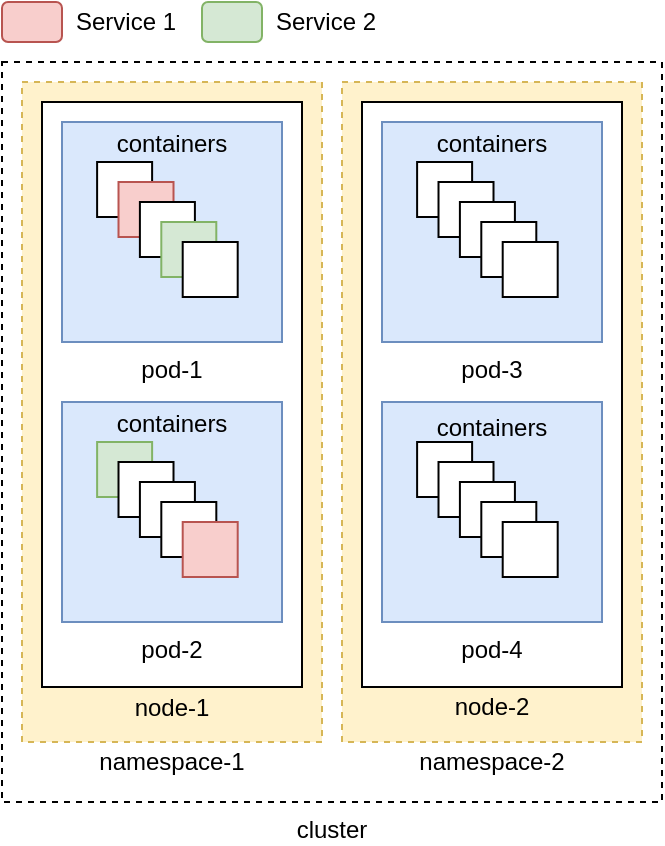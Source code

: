 <mxfile version="24.4.8" type="device" pages="2">
  <diagram name="cluster" id="pKqm0DnqSHpwoGZbh5PU">
    <mxGraphModel dx="712" dy="1055" grid="1" gridSize="10" guides="1" tooltips="1" connect="1" arrows="1" fold="1" page="1" pageScale="1" pageWidth="850" pageHeight="1100" math="0" shadow="0">
      <root>
        <mxCell id="0" />
        <mxCell id="1" parent="0" />
        <mxCell id="Q1HTEA4Dha0VoTKqGhZd-123" value="Service 1" style="rounded=1;html=1;fillColor=#f8cecc;strokeColor=#b85450;labelPosition=right;verticalLabelPosition=middle;align=left;verticalAlign=middle;spacingLeft=5;" parent="1" vertex="1">
          <mxGeometry x="150" y="120" width="30" height="20" as="geometry" />
        </mxCell>
        <mxCell id="Q1HTEA4Dha0VoTKqGhZd-122" value="Service 2" style="rounded=1;html=1;fillColor=#d5e8d4;strokeColor=#82b366;labelPosition=right;verticalLabelPosition=middle;align=left;verticalAlign=middle;spacingLeft=5;" parent="1" vertex="1">
          <mxGeometry x="250" y="120" width="30" height="20" as="geometry" />
        </mxCell>
        <mxCell id="Q1HTEA4Dha0VoTKqGhZd-11" value="cluster" style="rounded=0;whiteSpace=wrap;html=1;verticalAlign=top;labelPosition=center;verticalLabelPosition=bottom;align=center;dashed=1;" parent="1" vertex="1">
          <mxGeometry x="150" y="150" width="330" height="370" as="geometry" />
        </mxCell>
        <mxCell id="Q1HTEA4Dha0VoTKqGhZd-29" value="namespace-1" style="rounded=0;whiteSpace=wrap;html=1;verticalAlign=top;labelPosition=center;verticalLabelPosition=bottom;align=center;dashed=1;fillColor=#fff2cc;strokeColor=#d6b656;spacing=0;spacingTop=-2;" parent="1" vertex="1">
          <mxGeometry x="160" y="160" width="150" height="330" as="geometry" />
        </mxCell>
        <mxCell id="Q1HTEA4Dha0VoTKqGhZd-78" value="" style="group;spacingTop=-2;spacing=0;" parent="1" vertex="1" connectable="0">
          <mxGeometry x="170" y="170" width="130" height="292.5" as="geometry" />
        </mxCell>
        <mxCell id="Q1HTEA4Dha0VoTKqGhZd-47" value="node-1" style="rounded=0;whiteSpace=wrap;html=1;labelPosition=center;verticalLabelPosition=bottom;align=center;verticalAlign=top;spacing=0;spacingTop=-2;" parent="Q1HTEA4Dha0VoTKqGhZd-78" vertex="1">
          <mxGeometry width="130" height="292.5" as="geometry" />
        </mxCell>
        <mxCell id="Q1HTEA4Dha0VoTKqGhZd-76" value="" style="group;labelPosition=center;verticalLabelPosition=top;align=center;verticalAlign=bottom;" parent="Q1HTEA4Dha0VoTKqGhZd-78" vertex="1" connectable="0">
          <mxGeometry x="10.003" y="150" width="110" height="110" as="geometry" />
        </mxCell>
        <mxCell id="Q1HTEA4Dha0VoTKqGhZd-69" value="pod-2" style="whiteSpace=wrap;html=1;aspect=fixed;labelPosition=center;verticalLabelPosition=bottom;align=center;verticalAlign=top;fillColor=#dae8fc;strokeColor=#6c8ebf;" parent="Q1HTEA4Dha0VoTKqGhZd-76" vertex="1">
          <mxGeometry width="110" height="110" as="geometry" />
        </mxCell>
        <mxCell id="Q1HTEA4Dha0VoTKqGhZd-70" value="containers" style="group;labelPosition=center;verticalLabelPosition=top;align=center;verticalAlign=bottom;" parent="Q1HTEA4Dha0VoTKqGhZd-76" vertex="1" connectable="0">
          <mxGeometry x="17.554" y="20" width="74.892" height="70" as="geometry" />
        </mxCell>
        <mxCell id="Q1HTEA4Dha0VoTKqGhZd-71" value="" style="whiteSpace=wrap;html=1;aspect=fixed;fillColor=#d5e8d4;strokeColor=#82b366;" parent="Q1HTEA4Dha0VoTKqGhZd-70" vertex="1">
          <mxGeometry width="27.5" height="27.5" as="geometry" />
        </mxCell>
        <mxCell id="Q1HTEA4Dha0VoTKqGhZd-72" value="" style="whiteSpace=wrap;html=1;aspect=fixed;" parent="Q1HTEA4Dha0VoTKqGhZd-70" vertex="1">
          <mxGeometry x="10.699" y="10" width="27.5" height="27.5" as="geometry" />
        </mxCell>
        <mxCell id="Q1HTEA4Dha0VoTKqGhZd-73" value="&lt;div&gt;&lt;/div&gt;" style="whiteSpace=wrap;html=1;aspect=fixed;labelPosition=center;verticalLabelPosition=bottom;align=center;verticalAlign=top;" parent="Q1HTEA4Dha0VoTKqGhZd-70" vertex="1">
          <mxGeometry x="21.398" y="20" width="27.5" height="27.5" as="geometry" />
        </mxCell>
        <mxCell id="Q1HTEA4Dha0VoTKqGhZd-74" value="" style="whiteSpace=wrap;html=1;aspect=fixed;labelPosition=center;verticalLabelPosition=bottom;align=center;verticalAlign=top;" parent="Q1HTEA4Dha0VoTKqGhZd-70" vertex="1">
          <mxGeometry x="32.096" y="30" width="27.5" height="27.5" as="geometry" />
        </mxCell>
        <mxCell id="Q1HTEA4Dha0VoTKqGhZd-75" value="" style="whiteSpace=wrap;html=1;aspect=fixed;labelPosition=center;verticalLabelPosition=bottom;align=center;verticalAlign=top;fillColor=#f8cecc;strokeColor=#b85450;" parent="Q1HTEA4Dha0VoTKqGhZd-70" vertex="1">
          <mxGeometry x="42.795" y="40" width="27.5" height="27.5" as="geometry" />
        </mxCell>
        <mxCell id="Q1HTEA4Dha0VoTKqGhZd-77" value="" style="group" parent="Q1HTEA4Dha0VoTKqGhZd-78" vertex="1" connectable="0">
          <mxGeometry x="10" y="10" width="110" height="110" as="geometry" />
        </mxCell>
        <mxCell id="Q1HTEA4Dha0VoTKqGhZd-16" value="pod-1" style="whiteSpace=wrap;html=1;aspect=fixed;labelPosition=center;verticalLabelPosition=bottom;align=center;verticalAlign=top;fillColor=#dae8fc;strokeColor=#6c8ebf;" parent="Q1HTEA4Dha0VoTKqGhZd-77" vertex="1">
          <mxGeometry width="110" height="110" as="geometry" />
        </mxCell>
        <mxCell id="Q1HTEA4Dha0VoTKqGhZd-48" value="containers" style="group;labelPosition=center;verticalLabelPosition=top;align=center;verticalAlign=bottom;" parent="Q1HTEA4Dha0VoTKqGhZd-77" vertex="1" connectable="0">
          <mxGeometry x="17.554" y="20" width="74.892" height="70" as="geometry" />
        </mxCell>
        <mxCell id="Q1HTEA4Dha0VoTKqGhZd-49" value="" style="whiteSpace=wrap;html=1;aspect=fixed;" parent="Q1HTEA4Dha0VoTKqGhZd-48" vertex="1">
          <mxGeometry width="27.5" height="27.5" as="geometry" />
        </mxCell>
        <mxCell id="Q1HTEA4Dha0VoTKqGhZd-50" value="" style="whiteSpace=wrap;html=1;aspect=fixed;fillColor=#f8cecc;strokeColor=#b85450;" parent="Q1HTEA4Dha0VoTKqGhZd-48" vertex="1">
          <mxGeometry x="10.699" y="10" width="27.5" height="27.5" as="geometry" />
        </mxCell>
        <mxCell id="Q1HTEA4Dha0VoTKqGhZd-51" value="&lt;div&gt;&lt;/div&gt;" style="whiteSpace=wrap;html=1;aspect=fixed;labelPosition=center;verticalLabelPosition=bottom;align=center;verticalAlign=top;" parent="Q1HTEA4Dha0VoTKqGhZd-48" vertex="1">
          <mxGeometry x="21.398" y="20" width="27.5" height="27.5" as="geometry" />
        </mxCell>
        <mxCell id="Q1HTEA4Dha0VoTKqGhZd-52" value="" style="whiteSpace=wrap;html=1;aspect=fixed;labelPosition=center;verticalLabelPosition=bottom;align=center;verticalAlign=top;fillColor=#d5e8d4;strokeColor=#82b366;" parent="Q1HTEA4Dha0VoTKqGhZd-48" vertex="1">
          <mxGeometry x="32.096" y="30" width="27.5" height="27.5" as="geometry" />
        </mxCell>
        <mxCell id="Q1HTEA4Dha0VoTKqGhZd-53" value="" style="whiteSpace=wrap;html=1;aspect=fixed;labelPosition=center;verticalLabelPosition=bottom;align=center;verticalAlign=top;" parent="Q1HTEA4Dha0VoTKqGhZd-48" vertex="1">
          <mxGeometry x="42.795" y="40" width="27.5" height="27.5" as="geometry" />
        </mxCell>
        <mxCell id="Q1HTEA4Dha0VoTKqGhZd-99" value="namespace-2" style="rounded=0;whiteSpace=wrap;html=1;verticalAlign=top;labelPosition=center;verticalLabelPosition=bottom;align=center;dashed=1;fillColor=#fff2cc;strokeColor=#d6b656;spacing=0;spacingTop=-2;" parent="1" vertex="1">
          <mxGeometry x="320" y="160" width="150" height="330" as="geometry" />
        </mxCell>
        <mxCell id="Q1HTEA4Dha0VoTKqGhZd-100" value="node-2" style="group;labelPosition=center;verticalLabelPosition=bottom;align=center;verticalAlign=top;spacing=0;spacingTop=-2;" parent="1" vertex="1" connectable="0">
          <mxGeometry x="330" y="170" width="130" height="292.5" as="geometry" />
        </mxCell>
        <mxCell id="Q1HTEA4Dha0VoTKqGhZd-101" value="" style="rounded=0;whiteSpace=wrap;html=1;" parent="Q1HTEA4Dha0VoTKqGhZd-100" vertex="1">
          <mxGeometry width="130" height="292.5" as="geometry" />
        </mxCell>
        <mxCell id="Q1HTEA4Dha0VoTKqGhZd-102" value="" style="group" parent="Q1HTEA4Dha0VoTKqGhZd-100" vertex="1" connectable="0">
          <mxGeometry x="10.003" y="150" width="110" height="110" as="geometry" />
        </mxCell>
        <mxCell id="Q1HTEA4Dha0VoTKqGhZd-103" value="pod-4" style="whiteSpace=wrap;html=1;aspect=fixed;labelPosition=center;verticalLabelPosition=bottom;align=center;verticalAlign=top;fillColor=#dae8fc;strokeColor=#6c8ebf;" parent="Q1HTEA4Dha0VoTKqGhZd-102" vertex="1">
          <mxGeometry width="110" height="110" as="geometry" />
        </mxCell>
        <mxCell id="Q1HTEA4Dha0VoTKqGhZd-104" value="containers" style="group;labelPosition=center;verticalLabelPosition=top;align=center;verticalAlign=bottom;spacing=0;spacingTop=-2;" parent="Q1HTEA4Dha0VoTKqGhZd-102" vertex="1" connectable="0">
          <mxGeometry x="17.554" y="20" width="74.892" height="70" as="geometry" />
        </mxCell>
        <mxCell id="Q1HTEA4Dha0VoTKqGhZd-105" value="" style="whiteSpace=wrap;html=1;aspect=fixed;" parent="Q1HTEA4Dha0VoTKqGhZd-104" vertex="1">
          <mxGeometry width="27.5" height="27.5" as="geometry" />
        </mxCell>
        <mxCell id="Q1HTEA4Dha0VoTKqGhZd-106" value="" style="whiteSpace=wrap;html=1;aspect=fixed;" parent="Q1HTEA4Dha0VoTKqGhZd-104" vertex="1">
          <mxGeometry x="10.699" y="10" width="27.5" height="27.5" as="geometry" />
        </mxCell>
        <mxCell id="Q1HTEA4Dha0VoTKqGhZd-107" value="&lt;div&gt;&lt;/div&gt;" style="whiteSpace=wrap;html=1;aspect=fixed;labelPosition=center;verticalLabelPosition=bottom;align=center;verticalAlign=top;" parent="Q1HTEA4Dha0VoTKqGhZd-104" vertex="1">
          <mxGeometry x="21.398" y="20" width="27.5" height="27.5" as="geometry" />
        </mxCell>
        <mxCell id="Q1HTEA4Dha0VoTKqGhZd-108" value="" style="whiteSpace=wrap;html=1;aspect=fixed;labelPosition=center;verticalLabelPosition=bottom;align=center;verticalAlign=top;" parent="Q1HTEA4Dha0VoTKqGhZd-104" vertex="1">
          <mxGeometry x="32.096" y="30" width="27.5" height="27.5" as="geometry" />
        </mxCell>
        <mxCell id="Q1HTEA4Dha0VoTKqGhZd-109" value="" style="whiteSpace=wrap;html=1;aspect=fixed;labelPosition=center;verticalLabelPosition=bottom;align=center;verticalAlign=top;" parent="Q1HTEA4Dha0VoTKqGhZd-104" vertex="1">
          <mxGeometry x="42.795" y="40" width="27.5" height="27.5" as="geometry" />
        </mxCell>
        <mxCell id="Q1HTEA4Dha0VoTKqGhZd-110" value="" style="group" parent="Q1HTEA4Dha0VoTKqGhZd-100" vertex="1" connectable="0">
          <mxGeometry x="10" y="10" width="110" height="110" as="geometry" />
        </mxCell>
        <mxCell id="Q1HTEA4Dha0VoTKqGhZd-111" value="pod-3" style="whiteSpace=wrap;html=1;aspect=fixed;labelPosition=center;verticalLabelPosition=bottom;align=center;verticalAlign=top;fillColor=#dae8fc;strokeColor=#6c8ebf;" parent="Q1HTEA4Dha0VoTKqGhZd-110" vertex="1">
          <mxGeometry width="110" height="110" as="geometry" />
        </mxCell>
        <mxCell id="Q1HTEA4Dha0VoTKqGhZd-112" value="containers" style="group;labelPosition=center;verticalLabelPosition=top;align=center;verticalAlign=bottom;" parent="Q1HTEA4Dha0VoTKqGhZd-110" vertex="1" connectable="0">
          <mxGeometry x="17.554" y="20" width="74.892" height="70" as="geometry" />
        </mxCell>
        <mxCell id="Q1HTEA4Dha0VoTKqGhZd-113" value="" style="whiteSpace=wrap;html=1;aspect=fixed;" parent="Q1HTEA4Dha0VoTKqGhZd-112" vertex="1">
          <mxGeometry width="27.5" height="27.5" as="geometry" />
        </mxCell>
        <mxCell id="Q1HTEA4Dha0VoTKqGhZd-114" value="" style="whiteSpace=wrap;html=1;aspect=fixed;" parent="Q1HTEA4Dha0VoTKqGhZd-112" vertex="1">
          <mxGeometry x="10.699" y="10" width="27.5" height="27.5" as="geometry" />
        </mxCell>
        <mxCell id="Q1HTEA4Dha0VoTKqGhZd-115" value="&lt;div&gt;&lt;/div&gt;" style="whiteSpace=wrap;html=1;aspect=fixed;labelPosition=center;verticalLabelPosition=bottom;align=center;verticalAlign=top;" parent="Q1HTEA4Dha0VoTKqGhZd-112" vertex="1">
          <mxGeometry x="21.398" y="20" width="27.5" height="27.5" as="geometry" />
        </mxCell>
        <mxCell id="Q1HTEA4Dha0VoTKqGhZd-116" value="" style="whiteSpace=wrap;html=1;aspect=fixed;labelPosition=center;verticalLabelPosition=bottom;align=center;verticalAlign=top;" parent="Q1HTEA4Dha0VoTKqGhZd-112" vertex="1">
          <mxGeometry x="32.096" y="30" width="27.5" height="27.5" as="geometry" />
        </mxCell>
        <mxCell id="Q1HTEA4Dha0VoTKqGhZd-117" value="" style="whiteSpace=wrap;html=1;aspect=fixed;labelPosition=center;verticalLabelPosition=bottom;align=center;verticalAlign=top;" parent="Q1HTEA4Dha0VoTKqGhZd-112" vertex="1">
          <mxGeometry x="42.795" y="40" width="27.5" height="27.5" as="geometry" />
        </mxCell>
      </root>
    </mxGraphModel>
  </diagram>
  <diagram id="SsesLJ1QEQCVGnYVArLB" name="Page-2">
    <mxGraphModel dx="569" dy="844" grid="1" gridSize="10" guides="1" tooltips="1" connect="1" arrows="1" fold="1" page="1" pageScale="1" pageWidth="850" pageHeight="1100" math="0" shadow="0">
      <root>
        <mxCell id="0" />
        <mxCell id="1" parent="0" />
        <mxCell id="Exr8_5SCpmUkRx5RfSMv-20" style="edgeStyle=orthogonalEdgeStyle;rounded=0;orthogonalLoop=1;jettySize=auto;html=1;exitX=0.5;exitY=1;exitDx=0;exitDy=0;entryX=0.75;entryY=1;entryDx=0;entryDy=0;curved=1;" edge="1" parent="1" source="Exr8_5SCpmUkRx5RfSMv-2" target="JI7uhu47bY2dJ4-XvNNi-6">
          <mxGeometry relative="1" as="geometry">
            <Array as="points">
              <mxPoint x="520" y="530" />
              <mxPoint x="402" y="530" />
            </Array>
          </mxGeometry>
        </mxCell>
        <mxCell id="Exr8_5SCpmUkRx5RfSMv-14" style="edgeStyle=orthogonalEdgeStyle;rounded=0;orthogonalLoop=1;jettySize=auto;html=1;entryX=0.5;entryY=0;entryDx=0;entryDy=0;exitX=0.75;exitY=0;exitDx=0;exitDy=0;curved=1;" edge="1" parent="1" source="JI7uhu47bY2dJ4-XvNNi-6" target="Exr8_5SCpmUkRx5RfSMv-2">
          <mxGeometry relative="1" as="geometry">
            <mxPoint x="430" y="310" as="targetPoint" />
            <Array as="points">
              <mxPoint x="402" y="320" />
              <mxPoint x="520" y="320" />
            </Array>
          </mxGeometry>
        </mxCell>
        <mxCell id="Exr8_5SCpmUkRx5RfSMv-23" value="Adjust&lt;div&gt;Worker #&lt;/div&gt;" style="edgeLabel;html=1;align=center;verticalAlign=middle;resizable=0;points=[];" vertex="1" connectable="0" parent="Exr8_5SCpmUkRx5RfSMv-14">
          <mxGeometry x="-0.017" y="2" relative="1" as="geometry">
            <mxPoint as="offset" />
          </mxGeometry>
        </mxCell>
        <mxCell id="Exr8_5SCpmUkRx5RfSMv-27" style="edgeStyle=orthogonalEdgeStyle;rounded=0;orthogonalLoop=1;jettySize=auto;html=1;exitX=0.25;exitY=0;exitDx=0;exitDy=0;entryX=0.5;entryY=0;entryDx=0;entryDy=0;curved=1;" edge="1" parent="1" source="JI7uhu47bY2dJ4-XvNNi-6" target="JI7uhu47bY2dJ4-XvNNi-2">
          <mxGeometry relative="1" as="geometry">
            <Array as="points">
              <mxPoint x="358" y="320" />
              <mxPoint x="255" y="320" />
            </Array>
          </mxGeometry>
        </mxCell>
        <mxCell id="Exr8_5SCpmUkRx5RfSMv-29" value="Observe&lt;div&gt;Depth&lt;/div&gt;" style="edgeLabel;html=1;align=center;verticalAlign=middle;resizable=0;points=[];" vertex="1" connectable="0" parent="Exr8_5SCpmUkRx5RfSMv-27">
          <mxGeometry x="0.186" y="1" relative="1" as="geometry">
            <mxPoint as="offset" />
          </mxGeometry>
        </mxCell>
        <mxCell id="JI7uhu47bY2dJ4-XvNNi-6" value="Controller" style="rounded=0;whiteSpace=wrap;html=1;" vertex="1" parent="1">
          <mxGeometry x="335" y="400" width="90" height="40" as="geometry" />
        </mxCell>
        <mxCell id="Exr8_5SCpmUkRx5RfSMv-8" value="" style="group" vertex="1" connectable="0" parent="1">
          <mxGeometry x="470" y="390" width="110" height="130" as="geometry" />
        </mxCell>
        <mxCell id="Exr8_5SCpmUkRx5RfSMv-6" value="" style="group" vertex="1" connectable="0" parent="Exr8_5SCpmUkRx5RfSMv-8">
          <mxGeometry x="10" width="110" height="100" as="geometry" />
        </mxCell>
        <mxCell id="Exr8_5SCpmUkRx5RfSMv-2" value="" style="rounded=0;whiteSpace=wrap;html=1;fillColor=#dae8fc;strokeColor=#6c8ebf;" vertex="1" parent="Exr8_5SCpmUkRx5RfSMv-6">
          <mxGeometry width="80" height="70" as="geometry" />
        </mxCell>
        <mxCell id="Exr8_5SCpmUkRx5RfSMv-3" value="" style="rounded=0;whiteSpace=wrap;html=1;fillColor=#dae8fc;strokeColor=#6c8ebf;" vertex="1" parent="Exr8_5SCpmUkRx5RfSMv-6">
          <mxGeometry x="10" y="10" width="80" height="70" as="geometry" />
        </mxCell>
        <mxCell id="Exr8_5SCpmUkRx5RfSMv-4" value="" style="rounded=0;whiteSpace=wrap;html=1;fillColor=#dae8fc;strokeColor=#6c8ebf;" vertex="1" parent="Exr8_5SCpmUkRx5RfSMv-6">
          <mxGeometry x="20" y="20" width="80" height="70" as="geometry" />
        </mxCell>
        <mxCell id="Exr8_5SCpmUkRx5RfSMv-5" value="" style="rounded=0;whiteSpace=wrap;html=1;fillColor=#dae8fc;strokeColor=#6c8ebf;" vertex="1" parent="Exr8_5SCpmUkRx5RfSMv-6">
          <mxGeometry x="30" y="30" width="80" height="70" as="geometry" />
        </mxCell>
        <mxCell id="Exr8_5SCpmUkRx5RfSMv-13" style="edgeStyle=orthogonalEdgeStyle;rounded=0;orthogonalLoop=1;jettySize=auto;html=1;entryX=0.25;entryY=1;entryDx=0;entryDy=0;exitX=0.5;exitY=1;exitDx=0;exitDy=0;curved=1;" edge="1" parent="1" source="JI7uhu47bY2dJ4-XvNNi-1" target="JI7uhu47bY2dJ4-XvNNi-6">
          <mxGeometry relative="1" as="geometry">
            <Array as="points">
              <mxPoint x="255" y="530" />
              <mxPoint x="358" y="530" />
              <mxPoint x="358" y="440" />
            </Array>
          </mxGeometry>
        </mxCell>
        <mxCell id="Exr8_5SCpmUkRx5RfSMv-16" value="" style="group;labelPosition=left;verticalLabelPosition=middle;align=right;verticalAlign=top;" vertex="1" connectable="0" parent="1">
          <mxGeometry x="210" y="360" width="90" height="140" as="geometry" />
        </mxCell>
        <mxCell id="Exr8_5SCpmUkRx5RfSMv-15" value="" style="group" vertex="1" connectable="0" parent="Exr8_5SCpmUkRx5RfSMv-16">
          <mxGeometry width="90" height="60" as="geometry" />
        </mxCell>
        <mxCell id="JI7uhu47bY2dJ4-XvNNi-2" value="Item 1" style="rounded=0;whiteSpace=wrap;html=1;fillColor=#f8cecc;strokeColor=#b85450;" vertex="1" parent="Exr8_5SCpmUkRx5RfSMv-15">
          <mxGeometry width="90" height="20" as="geometry" />
        </mxCell>
        <mxCell id="JI7uhu47bY2dJ4-XvNNi-3" value="Item 2" style="rounded=0;whiteSpace=wrap;html=1;fillColor=#ffe6cc;strokeColor=#d79b00;" vertex="1" parent="Exr8_5SCpmUkRx5RfSMv-15">
          <mxGeometry y="20" width="90" height="20" as="geometry" />
        </mxCell>
        <mxCell id="JI7uhu47bY2dJ4-XvNNi-4" value="Item 3" style="rounded=0;whiteSpace=wrap;html=1;fillColor=#fff2cc;strokeColor=#d6b656;" vertex="1" parent="Exr8_5SCpmUkRx5RfSMv-15">
          <mxGeometry y="40" width="90" height="20" as="geometry" />
        </mxCell>
        <mxCell id="JI7uhu47bY2dJ4-XvNNi-1" value="Queue" style="rounded=0;whiteSpace=wrap;html=1;labelPosition=center;verticalLabelPosition=middle;align=center;verticalAlign=bottom;fillColor=none;" vertex="1" parent="Exr8_5SCpmUkRx5RfSMv-16">
          <mxGeometry width="90" height="140" as="geometry" />
        </mxCell>
      </root>
    </mxGraphModel>
  </diagram>
</mxfile>
